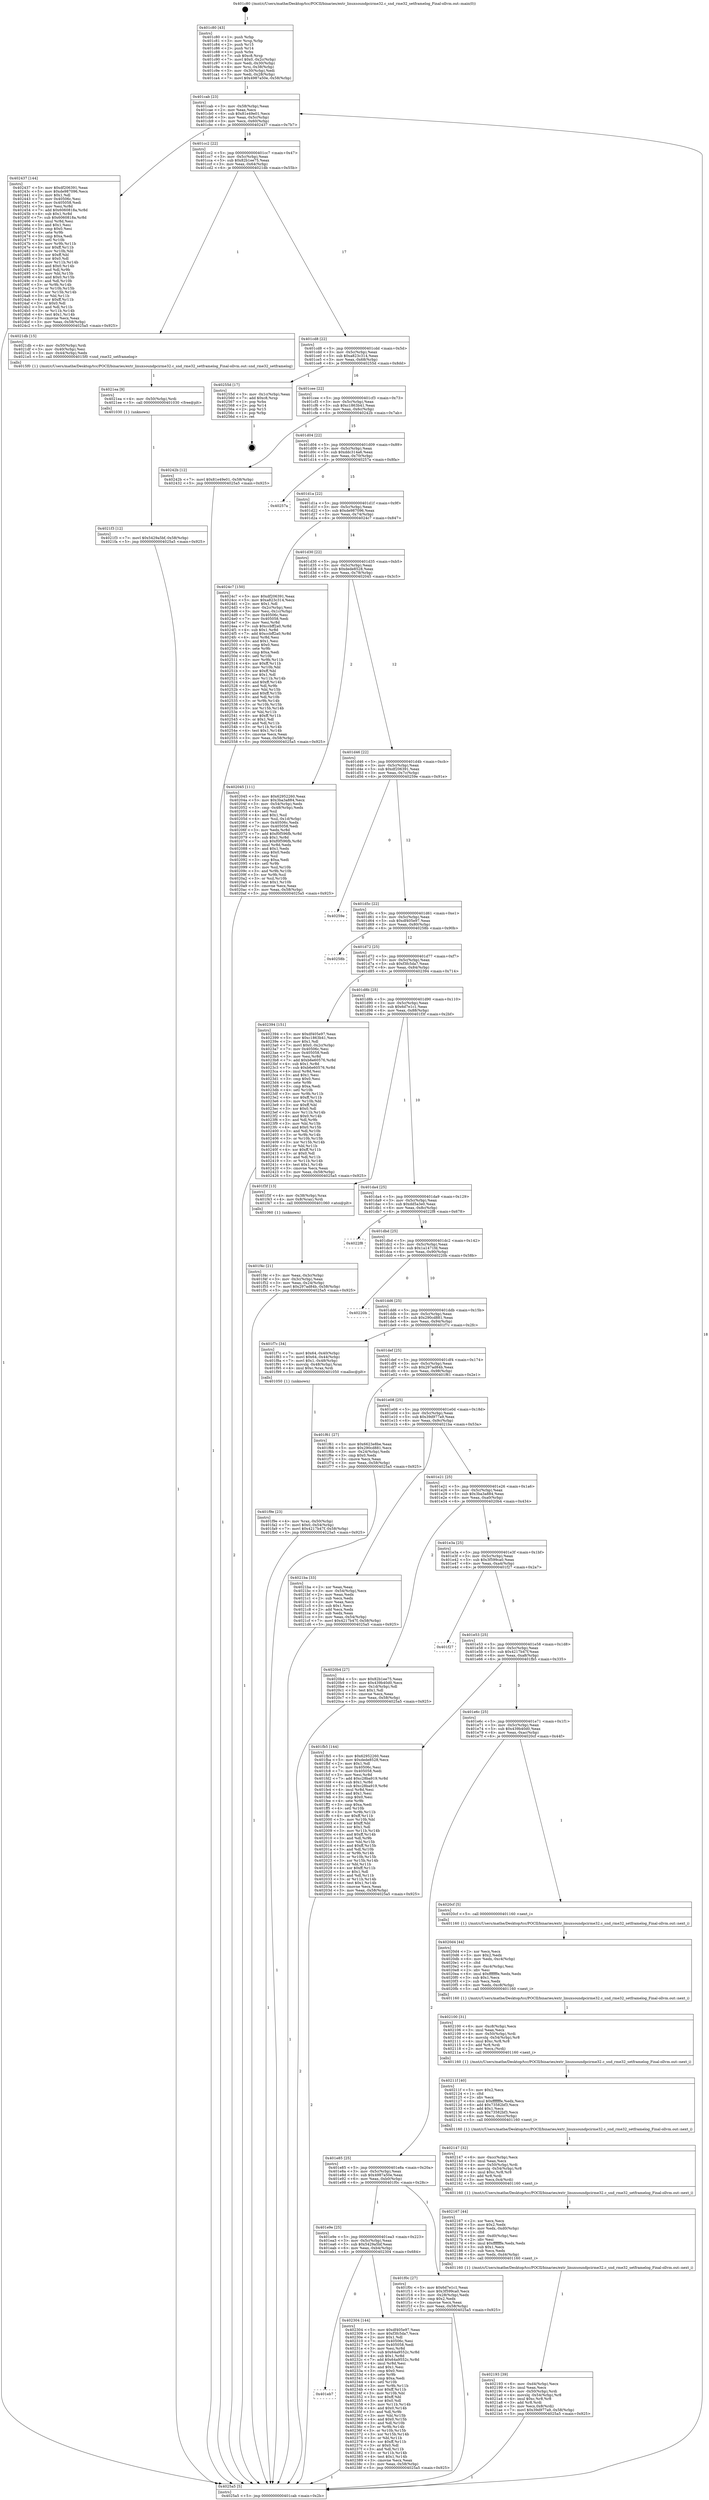 digraph "0x401c80" {
  label = "0x401c80 (/mnt/c/Users/mathe/Desktop/tcc/POCII/binaries/extr_linuxsoundpcirme32.c_snd_rme32_setframelog_Final-ollvm.out::main(0))"
  labelloc = "t"
  node[shape=record]

  Entry [label="",width=0.3,height=0.3,shape=circle,fillcolor=black,style=filled]
  "0x401cab" [label="{
     0x401cab [23]\l
     | [instrs]\l
     &nbsp;&nbsp;0x401cab \<+3\>: mov -0x58(%rbp),%eax\l
     &nbsp;&nbsp;0x401cae \<+2\>: mov %eax,%ecx\l
     &nbsp;&nbsp;0x401cb0 \<+6\>: sub $0x81e49e01,%ecx\l
     &nbsp;&nbsp;0x401cb6 \<+3\>: mov %eax,-0x5c(%rbp)\l
     &nbsp;&nbsp;0x401cb9 \<+3\>: mov %ecx,-0x60(%rbp)\l
     &nbsp;&nbsp;0x401cbc \<+6\>: je 0000000000402437 \<main+0x7b7\>\l
  }"]
  "0x402437" [label="{
     0x402437 [144]\l
     | [instrs]\l
     &nbsp;&nbsp;0x402437 \<+5\>: mov $0xdf206391,%eax\l
     &nbsp;&nbsp;0x40243c \<+5\>: mov $0xde987096,%ecx\l
     &nbsp;&nbsp;0x402441 \<+2\>: mov $0x1,%dl\l
     &nbsp;&nbsp;0x402443 \<+7\>: mov 0x40506c,%esi\l
     &nbsp;&nbsp;0x40244a \<+7\>: mov 0x405058,%edi\l
     &nbsp;&nbsp;0x402451 \<+3\>: mov %esi,%r8d\l
     &nbsp;&nbsp;0x402454 \<+7\>: add $0x6060818a,%r8d\l
     &nbsp;&nbsp;0x40245b \<+4\>: sub $0x1,%r8d\l
     &nbsp;&nbsp;0x40245f \<+7\>: sub $0x6060818a,%r8d\l
     &nbsp;&nbsp;0x402466 \<+4\>: imul %r8d,%esi\l
     &nbsp;&nbsp;0x40246a \<+3\>: and $0x1,%esi\l
     &nbsp;&nbsp;0x40246d \<+3\>: cmp $0x0,%esi\l
     &nbsp;&nbsp;0x402470 \<+4\>: sete %r9b\l
     &nbsp;&nbsp;0x402474 \<+3\>: cmp $0xa,%edi\l
     &nbsp;&nbsp;0x402477 \<+4\>: setl %r10b\l
     &nbsp;&nbsp;0x40247b \<+3\>: mov %r9b,%r11b\l
     &nbsp;&nbsp;0x40247e \<+4\>: xor $0xff,%r11b\l
     &nbsp;&nbsp;0x402482 \<+3\>: mov %r10b,%bl\l
     &nbsp;&nbsp;0x402485 \<+3\>: xor $0xff,%bl\l
     &nbsp;&nbsp;0x402488 \<+3\>: xor $0x0,%dl\l
     &nbsp;&nbsp;0x40248b \<+3\>: mov %r11b,%r14b\l
     &nbsp;&nbsp;0x40248e \<+4\>: and $0x0,%r14b\l
     &nbsp;&nbsp;0x402492 \<+3\>: and %dl,%r9b\l
     &nbsp;&nbsp;0x402495 \<+3\>: mov %bl,%r15b\l
     &nbsp;&nbsp;0x402498 \<+4\>: and $0x0,%r15b\l
     &nbsp;&nbsp;0x40249c \<+3\>: and %dl,%r10b\l
     &nbsp;&nbsp;0x40249f \<+3\>: or %r9b,%r14b\l
     &nbsp;&nbsp;0x4024a2 \<+3\>: or %r10b,%r15b\l
     &nbsp;&nbsp;0x4024a5 \<+3\>: xor %r15b,%r14b\l
     &nbsp;&nbsp;0x4024a8 \<+3\>: or %bl,%r11b\l
     &nbsp;&nbsp;0x4024ab \<+4\>: xor $0xff,%r11b\l
     &nbsp;&nbsp;0x4024af \<+3\>: or $0x0,%dl\l
     &nbsp;&nbsp;0x4024b2 \<+3\>: and %dl,%r11b\l
     &nbsp;&nbsp;0x4024b5 \<+3\>: or %r11b,%r14b\l
     &nbsp;&nbsp;0x4024b8 \<+4\>: test $0x1,%r14b\l
     &nbsp;&nbsp;0x4024bc \<+3\>: cmovne %ecx,%eax\l
     &nbsp;&nbsp;0x4024bf \<+3\>: mov %eax,-0x58(%rbp)\l
     &nbsp;&nbsp;0x4024c2 \<+5\>: jmp 00000000004025a5 \<main+0x925\>\l
  }"]
  "0x401cc2" [label="{
     0x401cc2 [22]\l
     | [instrs]\l
     &nbsp;&nbsp;0x401cc2 \<+5\>: jmp 0000000000401cc7 \<main+0x47\>\l
     &nbsp;&nbsp;0x401cc7 \<+3\>: mov -0x5c(%rbp),%eax\l
     &nbsp;&nbsp;0x401cca \<+5\>: sub $0x82b1ee75,%eax\l
     &nbsp;&nbsp;0x401ccf \<+3\>: mov %eax,-0x64(%rbp)\l
     &nbsp;&nbsp;0x401cd2 \<+6\>: je 00000000004021db \<main+0x55b\>\l
  }"]
  Exit [label="",width=0.3,height=0.3,shape=circle,fillcolor=black,style=filled,peripheries=2]
  "0x4021db" [label="{
     0x4021db [15]\l
     | [instrs]\l
     &nbsp;&nbsp;0x4021db \<+4\>: mov -0x50(%rbp),%rdi\l
     &nbsp;&nbsp;0x4021df \<+3\>: mov -0x40(%rbp),%esi\l
     &nbsp;&nbsp;0x4021e2 \<+3\>: mov -0x44(%rbp),%edx\l
     &nbsp;&nbsp;0x4021e5 \<+5\>: call 00000000004015f0 \<snd_rme32_setframelog\>\l
     | [calls]\l
     &nbsp;&nbsp;0x4015f0 \{1\} (/mnt/c/Users/mathe/Desktop/tcc/POCII/binaries/extr_linuxsoundpcirme32.c_snd_rme32_setframelog_Final-ollvm.out::snd_rme32_setframelog)\l
  }"]
  "0x401cd8" [label="{
     0x401cd8 [22]\l
     | [instrs]\l
     &nbsp;&nbsp;0x401cd8 \<+5\>: jmp 0000000000401cdd \<main+0x5d\>\l
     &nbsp;&nbsp;0x401cdd \<+3\>: mov -0x5c(%rbp),%eax\l
     &nbsp;&nbsp;0x401ce0 \<+5\>: sub $0xa823c314,%eax\l
     &nbsp;&nbsp;0x401ce5 \<+3\>: mov %eax,-0x68(%rbp)\l
     &nbsp;&nbsp;0x401ce8 \<+6\>: je 000000000040255d \<main+0x8dd\>\l
  }"]
  "0x401eb7" [label="{
     0x401eb7\l
  }", style=dashed]
  "0x40255d" [label="{
     0x40255d [17]\l
     | [instrs]\l
     &nbsp;&nbsp;0x40255d \<+3\>: mov -0x1c(%rbp),%eax\l
     &nbsp;&nbsp;0x402560 \<+7\>: add $0xc8,%rsp\l
     &nbsp;&nbsp;0x402567 \<+1\>: pop %rbx\l
     &nbsp;&nbsp;0x402568 \<+2\>: pop %r14\l
     &nbsp;&nbsp;0x40256a \<+2\>: pop %r15\l
     &nbsp;&nbsp;0x40256c \<+1\>: pop %rbp\l
     &nbsp;&nbsp;0x40256d \<+1\>: ret\l
  }"]
  "0x401cee" [label="{
     0x401cee [22]\l
     | [instrs]\l
     &nbsp;&nbsp;0x401cee \<+5\>: jmp 0000000000401cf3 \<main+0x73\>\l
     &nbsp;&nbsp;0x401cf3 \<+3\>: mov -0x5c(%rbp),%eax\l
     &nbsp;&nbsp;0x401cf6 \<+5\>: sub $0xc1863b41,%eax\l
     &nbsp;&nbsp;0x401cfb \<+3\>: mov %eax,-0x6c(%rbp)\l
     &nbsp;&nbsp;0x401cfe \<+6\>: je 000000000040242b \<main+0x7ab\>\l
  }"]
  "0x402304" [label="{
     0x402304 [144]\l
     | [instrs]\l
     &nbsp;&nbsp;0x402304 \<+5\>: mov $0xdf405e97,%eax\l
     &nbsp;&nbsp;0x402309 \<+5\>: mov $0xf3fc5da7,%ecx\l
     &nbsp;&nbsp;0x40230e \<+2\>: mov $0x1,%dl\l
     &nbsp;&nbsp;0x402310 \<+7\>: mov 0x40506c,%esi\l
     &nbsp;&nbsp;0x402317 \<+7\>: mov 0x405058,%edi\l
     &nbsp;&nbsp;0x40231e \<+3\>: mov %esi,%r8d\l
     &nbsp;&nbsp;0x402321 \<+7\>: sub $0x64a9552c,%r8d\l
     &nbsp;&nbsp;0x402328 \<+4\>: sub $0x1,%r8d\l
     &nbsp;&nbsp;0x40232c \<+7\>: add $0x64a9552c,%r8d\l
     &nbsp;&nbsp;0x402333 \<+4\>: imul %r8d,%esi\l
     &nbsp;&nbsp;0x402337 \<+3\>: and $0x1,%esi\l
     &nbsp;&nbsp;0x40233a \<+3\>: cmp $0x0,%esi\l
     &nbsp;&nbsp;0x40233d \<+4\>: sete %r9b\l
     &nbsp;&nbsp;0x402341 \<+3\>: cmp $0xa,%edi\l
     &nbsp;&nbsp;0x402344 \<+4\>: setl %r10b\l
     &nbsp;&nbsp;0x402348 \<+3\>: mov %r9b,%r11b\l
     &nbsp;&nbsp;0x40234b \<+4\>: xor $0xff,%r11b\l
     &nbsp;&nbsp;0x40234f \<+3\>: mov %r10b,%bl\l
     &nbsp;&nbsp;0x402352 \<+3\>: xor $0xff,%bl\l
     &nbsp;&nbsp;0x402355 \<+3\>: xor $0x0,%dl\l
     &nbsp;&nbsp;0x402358 \<+3\>: mov %r11b,%r14b\l
     &nbsp;&nbsp;0x40235b \<+4\>: and $0x0,%r14b\l
     &nbsp;&nbsp;0x40235f \<+3\>: and %dl,%r9b\l
     &nbsp;&nbsp;0x402362 \<+3\>: mov %bl,%r15b\l
     &nbsp;&nbsp;0x402365 \<+4\>: and $0x0,%r15b\l
     &nbsp;&nbsp;0x402369 \<+3\>: and %dl,%r10b\l
     &nbsp;&nbsp;0x40236c \<+3\>: or %r9b,%r14b\l
     &nbsp;&nbsp;0x40236f \<+3\>: or %r10b,%r15b\l
     &nbsp;&nbsp;0x402372 \<+3\>: xor %r15b,%r14b\l
     &nbsp;&nbsp;0x402375 \<+3\>: or %bl,%r11b\l
     &nbsp;&nbsp;0x402378 \<+4\>: xor $0xff,%r11b\l
     &nbsp;&nbsp;0x40237c \<+3\>: or $0x0,%dl\l
     &nbsp;&nbsp;0x40237f \<+3\>: and %dl,%r11b\l
     &nbsp;&nbsp;0x402382 \<+3\>: or %r11b,%r14b\l
     &nbsp;&nbsp;0x402385 \<+4\>: test $0x1,%r14b\l
     &nbsp;&nbsp;0x402389 \<+3\>: cmovne %ecx,%eax\l
     &nbsp;&nbsp;0x40238c \<+3\>: mov %eax,-0x58(%rbp)\l
     &nbsp;&nbsp;0x40238f \<+5\>: jmp 00000000004025a5 \<main+0x925\>\l
  }"]
  "0x40242b" [label="{
     0x40242b [12]\l
     | [instrs]\l
     &nbsp;&nbsp;0x40242b \<+7\>: movl $0x81e49e01,-0x58(%rbp)\l
     &nbsp;&nbsp;0x402432 \<+5\>: jmp 00000000004025a5 \<main+0x925\>\l
  }"]
  "0x401d04" [label="{
     0x401d04 [22]\l
     | [instrs]\l
     &nbsp;&nbsp;0x401d04 \<+5\>: jmp 0000000000401d09 \<main+0x89\>\l
     &nbsp;&nbsp;0x401d09 \<+3\>: mov -0x5c(%rbp),%eax\l
     &nbsp;&nbsp;0x401d0c \<+5\>: sub $0xddc314a6,%eax\l
     &nbsp;&nbsp;0x401d11 \<+3\>: mov %eax,-0x70(%rbp)\l
     &nbsp;&nbsp;0x401d14 \<+6\>: je 000000000040257a \<main+0x8fa\>\l
  }"]
  "0x4021f3" [label="{
     0x4021f3 [12]\l
     | [instrs]\l
     &nbsp;&nbsp;0x4021f3 \<+7\>: movl $0x5429a5bf,-0x58(%rbp)\l
     &nbsp;&nbsp;0x4021fa \<+5\>: jmp 00000000004025a5 \<main+0x925\>\l
  }"]
  "0x40257a" [label="{
     0x40257a\l
  }", style=dashed]
  "0x401d1a" [label="{
     0x401d1a [22]\l
     | [instrs]\l
     &nbsp;&nbsp;0x401d1a \<+5\>: jmp 0000000000401d1f \<main+0x9f\>\l
     &nbsp;&nbsp;0x401d1f \<+3\>: mov -0x5c(%rbp),%eax\l
     &nbsp;&nbsp;0x401d22 \<+5\>: sub $0xde987096,%eax\l
     &nbsp;&nbsp;0x401d27 \<+3\>: mov %eax,-0x74(%rbp)\l
     &nbsp;&nbsp;0x401d2a \<+6\>: je 00000000004024c7 \<main+0x847\>\l
  }"]
  "0x4021ea" [label="{
     0x4021ea [9]\l
     | [instrs]\l
     &nbsp;&nbsp;0x4021ea \<+4\>: mov -0x50(%rbp),%rdi\l
     &nbsp;&nbsp;0x4021ee \<+5\>: call 0000000000401030 \<free@plt\>\l
     | [calls]\l
     &nbsp;&nbsp;0x401030 \{1\} (unknown)\l
  }"]
  "0x4024c7" [label="{
     0x4024c7 [150]\l
     | [instrs]\l
     &nbsp;&nbsp;0x4024c7 \<+5\>: mov $0xdf206391,%eax\l
     &nbsp;&nbsp;0x4024cc \<+5\>: mov $0xa823c314,%ecx\l
     &nbsp;&nbsp;0x4024d1 \<+2\>: mov $0x1,%dl\l
     &nbsp;&nbsp;0x4024d3 \<+3\>: mov -0x2c(%rbp),%esi\l
     &nbsp;&nbsp;0x4024d6 \<+3\>: mov %esi,-0x1c(%rbp)\l
     &nbsp;&nbsp;0x4024d9 \<+7\>: mov 0x40506c,%esi\l
     &nbsp;&nbsp;0x4024e0 \<+7\>: mov 0x405058,%edi\l
     &nbsp;&nbsp;0x4024e7 \<+3\>: mov %esi,%r8d\l
     &nbsp;&nbsp;0x4024ea \<+7\>: sub $0xccbff2a0,%r8d\l
     &nbsp;&nbsp;0x4024f1 \<+4\>: sub $0x1,%r8d\l
     &nbsp;&nbsp;0x4024f5 \<+7\>: add $0xccbff2a0,%r8d\l
     &nbsp;&nbsp;0x4024fc \<+4\>: imul %r8d,%esi\l
     &nbsp;&nbsp;0x402500 \<+3\>: and $0x1,%esi\l
     &nbsp;&nbsp;0x402503 \<+3\>: cmp $0x0,%esi\l
     &nbsp;&nbsp;0x402506 \<+4\>: sete %r9b\l
     &nbsp;&nbsp;0x40250a \<+3\>: cmp $0xa,%edi\l
     &nbsp;&nbsp;0x40250d \<+4\>: setl %r10b\l
     &nbsp;&nbsp;0x402511 \<+3\>: mov %r9b,%r11b\l
     &nbsp;&nbsp;0x402514 \<+4\>: xor $0xff,%r11b\l
     &nbsp;&nbsp;0x402518 \<+3\>: mov %r10b,%bl\l
     &nbsp;&nbsp;0x40251b \<+3\>: xor $0xff,%bl\l
     &nbsp;&nbsp;0x40251e \<+3\>: xor $0x1,%dl\l
     &nbsp;&nbsp;0x402521 \<+3\>: mov %r11b,%r14b\l
     &nbsp;&nbsp;0x402524 \<+4\>: and $0xff,%r14b\l
     &nbsp;&nbsp;0x402528 \<+3\>: and %dl,%r9b\l
     &nbsp;&nbsp;0x40252b \<+3\>: mov %bl,%r15b\l
     &nbsp;&nbsp;0x40252e \<+4\>: and $0xff,%r15b\l
     &nbsp;&nbsp;0x402532 \<+3\>: and %dl,%r10b\l
     &nbsp;&nbsp;0x402535 \<+3\>: or %r9b,%r14b\l
     &nbsp;&nbsp;0x402538 \<+3\>: or %r10b,%r15b\l
     &nbsp;&nbsp;0x40253b \<+3\>: xor %r15b,%r14b\l
     &nbsp;&nbsp;0x40253e \<+3\>: or %bl,%r11b\l
     &nbsp;&nbsp;0x402541 \<+4\>: xor $0xff,%r11b\l
     &nbsp;&nbsp;0x402545 \<+3\>: or $0x1,%dl\l
     &nbsp;&nbsp;0x402548 \<+3\>: and %dl,%r11b\l
     &nbsp;&nbsp;0x40254b \<+3\>: or %r11b,%r14b\l
     &nbsp;&nbsp;0x40254e \<+4\>: test $0x1,%r14b\l
     &nbsp;&nbsp;0x402552 \<+3\>: cmovne %ecx,%eax\l
     &nbsp;&nbsp;0x402555 \<+3\>: mov %eax,-0x58(%rbp)\l
     &nbsp;&nbsp;0x402558 \<+5\>: jmp 00000000004025a5 \<main+0x925\>\l
  }"]
  "0x401d30" [label="{
     0x401d30 [22]\l
     | [instrs]\l
     &nbsp;&nbsp;0x401d30 \<+5\>: jmp 0000000000401d35 \<main+0xb5\>\l
     &nbsp;&nbsp;0x401d35 \<+3\>: mov -0x5c(%rbp),%eax\l
     &nbsp;&nbsp;0x401d38 \<+5\>: sub $0xdede8528,%eax\l
     &nbsp;&nbsp;0x401d3d \<+3\>: mov %eax,-0x78(%rbp)\l
     &nbsp;&nbsp;0x401d40 \<+6\>: je 0000000000402045 \<main+0x3c5\>\l
  }"]
  "0x402193" [label="{
     0x402193 [39]\l
     | [instrs]\l
     &nbsp;&nbsp;0x402193 \<+6\>: mov -0xd4(%rbp),%ecx\l
     &nbsp;&nbsp;0x402199 \<+3\>: imul %eax,%ecx\l
     &nbsp;&nbsp;0x40219c \<+4\>: mov -0x50(%rbp),%rdi\l
     &nbsp;&nbsp;0x4021a0 \<+4\>: movslq -0x54(%rbp),%r8\l
     &nbsp;&nbsp;0x4021a4 \<+4\>: imul $0xc,%r8,%r8\l
     &nbsp;&nbsp;0x4021a8 \<+3\>: add %r8,%rdi\l
     &nbsp;&nbsp;0x4021ab \<+3\>: mov %ecx,0x8(%rdi)\l
     &nbsp;&nbsp;0x4021ae \<+7\>: movl $0x39d977a9,-0x58(%rbp)\l
     &nbsp;&nbsp;0x4021b5 \<+5\>: jmp 00000000004025a5 \<main+0x925\>\l
  }"]
  "0x402045" [label="{
     0x402045 [111]\l
     | [instrs]\l
     &nbsp;&nbsp;0x402045 \<+5\>: mov $0x62952260,%eax\l
     &nbsp;&nbsp;0x40204a \<+5\>: mov $0x3ba3a884,%ecx\l
     &nbsp;&nbsp;0x40204f \<+3\>: mov -0x54(%rbp),%edx\l
     &nbsp;&nbsp;0x402052 \<+3\>: cmp -0x48(%rbp),%edx\l
     &nbsp;&nbsp;0x402055 \<+4\>: setl %sil\l
     &nbsp;&nbsp;0x402059 \<+4\>: and $0x1,%sil\l
     &nbsp;&nbsp;0x40205d \<+4\>: mov %sil,-0x1d(%rbp)\l
     &nbsp;&nbsp;0x402061 \<+7\>: mov 0x40506c,%edx\l
     &nbsp;&nbsp;0x402068 \<+7\>: mov 0x405058,%edi\l
     &nbsp;&nbsp;0x40206f \<+3\>: mov %edx,%r8d\l
     &nbsp;&nbsp;0x402072 \<+7\>: add $0xf0f596fb,%r8d\l
     &nbsp;&nbsp;0x402079 \<+4\>: sub $0x1,%r8d\l
     &nbsp;&nbsp;0x40207d \<+7\>: sub $0xf0f596fb,%r8d\l
     &nbsp;&nbsp;0x402084 \<+4\>: imul %r8d,%edx\l
     &nbsp;&nbsp;0x402088 \<+3\>: and $0x1,%edx\l
     &nbsp;&nbsp;0x40208b \<+3\>: cmp $0x0,%edx\l
     &nbsp;&nbsp;0x40208e \<+4\>: sete %sil\l
     &nbsp;&nbsp;0x402092 \<+3\>: cmp $0xa,%edi\l
     &nbsp;&nbsp;0x402095 \<+4\>: setl %r9b\l
     &nbsp;&nbsp;0x402099 \<+3\>: mov %sil,%r10b\l
     &nbsp;&nbsp;0x40209c \<+3\>: and %r9b,%r10b\l
     &nbsp;&nbsp;0x40209f \<+3\>: xor %r9b,%sil\l
     &nbsp;&nbsp;0x4020a2 \<+3\>: or %sil,%r10b\l
     &nbsp;&nbsp;0x4020a5 \<+4\>: test $0x1,%r10b\l
     &nbsp;&nbsp;0x4020a9 \<+3\>: cmovne %ecx,%eax\l
     &nbsp;&nbsp;0x4020ac \<+3\>: mov %eax,-0x58(%rbp)\l
     &nbsp;&nbsp;0x4020af \<+5\>: jmp 00000000004025a5 \<main+0x925\>\l
  }"]
  "0x401d46" [label="{
     0x401d46 [22]\l
     | [instrs]\l
     &nbsp;&nbsp;0x401d46 \<+5\>: jmp 0000000000401d4b \<main+0xcb\>\l
     &nbsp;&nbsp;0x401d4b \<+3\>: mov -0x5c(%rbp),%eax\l
     &nbsp;&nbsp;0x401d4e \<+5\>: sub $0xdf206391,%eax\l
     &nbsp;&nbsp;0x401d53 \<+3\>: mov %eax,-0x7c(%rbp)\l
     &nbsp;&nbsp;0x401d56 \<+6\>: je 000000000040259e \<main+0x91e\>\l
  }"]
  "0x402167" [label="{
     0x402167 [44]\l
     | [instrs]\l
     &nbsp;&nbsp;0x402167 \<+2\>: xor %ecx,%ecx\l
     &nbsp;&nbsp;0x402169 \<+5\>: mov $0x2,%edx\l
     &nbsp;&nbsp;0x40216e \<+6\>: mov %edx,-0xd0(%rbp)\l
     &nbsp;&nbsp;0x402174 \<+1\>: cltd\l
     &nbsp;&nbsp;0x402175 \<+6\>: mov -0xd0(%rbp),%esi\l
     &nbsp;&nbsp;0x40217b \<+2\>: idiv %esi\l
     &nbsp;&nbsp;0x40217d \<+6\>: imul $0xfffffffe,%edx,%edx\l
     &nbsp;&nbsp;0x402183 \<+3\>: sub $0x1,%ecx\l
     &nbsp;&nbsp;0x402186 \<+2\>: sub %ecx,%edx\l
     &nbsp;&nbsp;0x402188 \<+6\>: mov %edx,-0xd4(%rbp)\l
     &nbsp;&nbsp;0x40218e \<+5\>: call 0000000000401160 \<next_i\>\l
     | [calls]\l
     &nbsp;&nbsp;0x401160 \{1\} (/mnt/c/Users/mathe/Desktop/tcc/POCII/binaries/extr_linuxsoundpcirme32.c_snd_rme32_setframelog_Final-ollvm.out::next_i)\l
  }"]
  "0x40259e" [label="{
     0x40259e\l
  }", style=dashed]
  "0x401d5c" [label="{
     0x401d5c [22]\l
     | [instrs]\l
     &nbsp;&nbsp;0x401d5c \<+5\>: jmp 0000000000401d61 \<main+0xe1\>\l
     &nbsp;&nbsp;0x401d61 \<+3\>: mov -0x5c(%rbp),%eax\l
     &nbsp;&nbsp;0x401d64 \<+5\>: sub $0xdf405e97,%eax\l
     &nbsp;&nbsp;0x401d69 \<+3\>: mov %eax,-0x80(%rbp)\l
     &nbsp;&nbsp;0x401d6c \<+6\>: je 000000000040258b \<main+0x90b\>\l
  }"]
  "0x402147" [label="{
     0x402147 [32]\l
     | [instrs]\l
     &nbsp;&nbsp;0x402147 \<+6\>: mov -0xcc(%rbp),%ecx\l
     &nbsp;&nbsp;0x40214d \<+3\>: imul %eax,%ecx\l
     &nbsp;&nbsp;0x402150 \<+4\>: mov -0x50(%rbp),%rdi\l
     &nbsp;&nbsp;0x402154 \<+4\>: movslq -0x54(%rbp),%r8\l
     &nbsp;&nbsp;0x402158 \<+4\>: imul $0xc,%r8,%r8\l
     &nbsp;&nbsp;0x40215c \<+3\>: add %r8,%rdi\l
     &nbsp;&nbsp;0x40215f \<+3\>: mov %ecx,0x4(%rdi)\l
     &nbsp;&nbsp;0x402162 \<+5\>: call 0000000000401160 \<next_i\>\l
     | [calls]\l
     &nbsp;&nbsp;0x401160 \{1\} (/mnt/c/Users/mathe/Desktop/tcc/POCII/binaries/extr_linuxsoundpcirme32.c_snd_rme32_setframelog_Final-ollvm.out::next_i)\l
  }"]
  "0x40258b" [label="{
     0x40258b\l
  }", style=dashed]
  "0x401d72" [label="{
     0x401d72 [25]\l
     | [instrs]\l
     &nbsp;&nbsp;0x401d72 \<+5\>: jmp 0000000000401d77 \<main+0xf7\>\l
     &nbsp;&nbsp;0x401d77 \<+3\>: mov -0x5c(%rbp),%eax\l
     &nbsp;&nbsp;0x401d7a \<+5\>: sub $0xf3fc5da7,%eax\l
     &nbsp;&nbsp;0x401d7f \<+6\>: mov %eax,-0x84(%rbp)\l
     &nbsp;&nbsp;0x401d85 \<+6\>: je 0000000000402394 \<main+0x714\>\l
  }"]
  "0x40211f" [label="{
     0x40211f [40]\l
     | [instrs]\l
     &nbsp;&nbsp;0x40211f \<+5\>: mov $0x2,%ecx\l
     &nbsp;&nbsp;0x402124 \<+1\>: cltd\l
     &nbsp;&nbsp;0x402125 \<+2\>: idiv %ecx\l
     &nbsp;&nbsp;0x402127 \<+6\>: imul $0xfffffffe,%edx,%ecx\l
     &nbsp;&nbsp;0x40212d \<+6\>: add $0x73582bf3,%ecx\l
     &nbsp;&nbsp;0x402133 \<+3\>: add $0x1,%ecx\l
     &nbsp;&nbsp;0x402136 \<+6\>: sub $0x73582bf3,%ecx\l
     &nbsp;&nbsp;0x40213c \<+6\>: mov %ecx,-0xcc(%rbp)\l
     &nbsp;&nbsp;0x402142 \<+5\>: call 0000000000401160 \<next_i\>\l
     | [calls]\l
     &nbsp;&nbsp;0x401160 \{1\} (/mnt/c/Users/mathe/Desktop/tcc/POCII/binaries/extr_linuxsoundpcirme32.c_snd_rme32_setframelog_Final-ollvm.out::next_i)\l
  }"]
  "0x402394" [label="{
     0x402394 [151]\l
     | [instrs]\l
     &nbsp;&nbsp;0x402394 \<+5\>: mov $0xdf405e97,%eax\l
     &nbsp;&nbsp;0x402399 \<+5\>: mov $0xc1863b41,%ecx\l
     &nbsp;&nbsp;0x40239e \<+2\>: mov $0x1,%dl\l
     &nbsp;&nbsp;0x4023a0 \<+7\>: movl $0x0,-0x2c(%rbp)\l
     &nbsp;&nbsp;0x4023a7 \<+7\>: mov 0x40506c,%esi\l
     &nbsp;&nbsp;0x4023ae \<+7\>: mov 0x405058,%edi\l
     &nbsp;&nbsp;0x4023b5 \<+3\>: mov %esi,%r8d\l
     &nbsp;&nbsp;0x4023b8 \<+7\>: add $0xb6e60576,%r8d\l
     &nbsp;&nbsp;0x4023bf \<+4\>: sub $0x1,%r8d\l
     &nbsp;&nbsp;0x4023c3 \<+7\>: sub $0xb6e60576,%r8d\l
     &nbsp;&nbsp;0x4023ca \<+4\>: imul %r8d,%esi\l
     &nbsp;&nbsp;0x4023ce \<+3\>: and $0x1,%esi\l
     &nbsp;&nbsp;0x4023d1 \<+3\>: cmp $0x0,%esi\l
     &nbsp;&nbsp;0x4023d4 \<+4\>: sete %r9b\l
     &nbsp;&nbsp;0x4023d8 \<+3\>: cmp $0xa,%edi\l
     &nbsp;&nbsp;0x4023db \<+4\>: setl %r10b\l
     &nbsp;&nbsp;0x4023df \<+3\>: mov %r9b,%r11b\l
     &nbsp;&nbsp;0x4023e2 \<+4\>: xor $0xff,%r11b\l
     &nbsp;&nbsp;0x4023e6 \<+3\>: mov %r10b,%bl\l
     &nbsp;&nbsp;0x4023e9 \<+3\>: xor $0xff,%bl\l
     &nbsp;&nbsp;0x4023ec \<+3\>: xor $0x0,%dl\l
     &nbsp;&nbsp;0x4023ef \<+3\>: mov %r11b,%r14b\l
     &nbsp;&nbsp;0x4023f2 \<+4\>: and $0x0,%r14b\l
     &nbsp;&nbsp;0x4023f6 \<+3\>: and %dl,%r9b\l
     &nbsp;&nbsp;0x4023f9 \<+3\>: mov %bl,%r15b\l
     &nbsp;&nbsp;0x4023fc \<+4\>: and $0x0,%r15b\l
     &nbsp;&nbsp;0x402400 \<+3\>: and %dl,%r10b\l
     &nbsp;&nbsp;0x402403 \<+3\>: or %r9b,%r14b\l
     &nbsp;&nbsp;0x402406 \<+3\>: or %r10b,%r15b\l
     &nbsp;&nbsp;0x402409 \<+3\>: xor %r15b,%r14b\l
     &nbsp;&nbsp;0x40240c \<+3\>: or %bl,%r11b\l
     &nbsp;&nbsp;0x40240f \<+4\>: xor $0xff,%r11b\l
     &nbsp;&nbsp;0x402413 \<+3\>: or $0x0,%dl\l
     &nbsp;&nbsp;0x402416 \<+3\>: and %dl,%r11b\l
     &nbsp;&nbsp;0x402419 \<+3\>: or %r11b,%r14b\l
     &nbsp;&nbsp;0x40241c \<+4\>: test $0x1,%r14b\l
     &nbsp;&nbsp;0x402420 \<+3\>: cmovne %ecx,%eax\l
     &nbsp;&nbsp;0x402423 \<+3\>: mov %eax,-0x58(%rbp)\l
     &nbsp;&nbsp;0x402426 \<+5\>: jmp 00000000004025a5 \<main+0x925\>\l
  }"]
  "0x401d8b" [label="{
     0x401d8b [25]\l
     | [instrs]\l
     &nbsp;&nbsp;0x401d8b \<+5\>: jmp 0000000000401d90 \<main+0x110\>\l
     &nbsp;&nbsp;0x401d90 \<+3\>: mov -0x5c(%rbp),%eax\l
     &nbsp;&nbsp;0x401d93 \<+5\>: sub $0x6d7e1c1,%eax\l
     &nbsp;&nbsp;0x401d98 \<+6\>: mov %eax,-0x88(%rbp)\l
     &nbsp;&nbsp;0x401d9e \<+6\>: je 0000000000401f3f \<main+0x2bf\>\l
  }"]
  "0x402100" [label="{
     0x402100 [31]\l
     | [instrs]\l
     &nbsp;&nbsp;0x402100 \<+6\>: mov -0xc8(%rbp),%ecx\l
     &nbsp;&nbsp;0x402106 \<+3\>: imul %eax,%ecx\l
     &nbsp;&nbsp;0x402109 \<+4\>: mov -0x50(%rbp),%rdi\l
     &nbsp;&nbsp;0x40210d \<+4\>: movslq -0x54(%rbp),%r8\l
     &nbsp;&nbsp;0x402111 \<+4\>: imul $0xc,%r8,%r8\l
     &nbsp;&nbsp;0x402115 \<+3\>: add %r8,%rdi\l
     &nbsp;&nbsp;0x402118 \<+2\>: mov %ecx,(%rdi)\l
     &nbsp;&nbsp;0x40211a \<+5\>: call 0000000000401160 \<next_i\>\l
     | [calls]\l
     &nbsp;&nbsp;0x401160 \{1\} (/mnt/c/Users/mathe/Desktop/tcc/POCII/binaries/extr_linuxsoundpcirme32.c_snd_rme32_setframelog_Final-ollvm.out::next_i)\l
  }"]
  "0x401f3f" [label="{
     0x401f3f [13]\l
     | [instrs]\l
     &nbsp;&nbsp;0x401f3f \<+4\>: mov -0x38(%rbp),%rax\l
     &nbsp;&nbsp;0x401f43 \<+4\>: mov 0x8(%rax),%rdi\l
     &nbsp;&nbsp;0x401f47 \<+5\>: call 0000000000401060 \<atoi@plt\>\l
     | [calls]\l
     &nbsp;&nbsp;0x401060 \{1\} (unknown)\l
  }"]
  "0x401da4" [label="{
     0x401da4 [25]\l
     | [instrs]\l
     &nbsp;&nbsp;0x401da4 \<+5\>: jmp 0000000000401da9 \<main+0x129\>\l
     &nbsp;&nbsp;0x401da9 \<+3\>: mov -0x5c(%rbp),%eax\l
     &nbsp;&nbsp;0x401dac \<+5\>: sub $0xdd5a3e0,%eax\l
     &nbsp;&nbsp;0x401db1 \<+6\>: mov %eax,-0x8c(%rbp)\l
     &nbsp;&nbsp;0x401db7 \<+6\>: je 00000000004022f8 \<main+0x678\>\l
  }"]
  "0x4020d4" [label="{
     0x4020d4 [44]\l
     | [instrs]\l
     &nbsp;&nbsp;0x4020d4 \<+2\>: xor %ecx,%ecx\l
     &nbsp;&nbsp;0x4020d6 \<+5\>: mov $0x2,%edx\l
     &nbsp;&nbsp;0x4020db \<+6\>: mov %edx,-0xc4(%rbp)\l
     &nbsp;&nbsp;0x4020e1 \<+1\>: cltd\l
     &nbsp;&nbsp;0x4020e2 \<+6\>: mov -0xc4(%rbp),%esi\l
     &nbsp;&nbsp;0x4020e8 \<+2\>: idiv %esi\l
     &nbsp;&nbsp;0x4020ea \<+6\>: imul $0xfffffffe,%edx,%edx\l
     &nbsp;&nbsp;0x4020f0 \<+3\>: sub $0x1,%ecx\l
     &nbsp;&nbsp;0x4020f3 \<+2\>: sub %ecx,%edx\l
     &nbsp;&nbsp;0x4020f5 \<+6\>: mov %edx,-0xc8(%rbp)\l
     &nbsp;&nbsp;0x4020fb \<+5\>: call 0000000000401160 \<next_i\>\l
     | [calls]\l
     &nbsp;&nbsp;0x401160 \{1\} (/mnt/c/Users/mathe/Desktop/tcc/POCII/binaries/extr_linuxsoundpcirme32.c_snd_rme32_setframelog_Final-ollvm.out::next_i)\l
  }"]
  "0x4022f8" [label="{
     0x4022f8\l
  }", style=dashed]
  "0x401dbd" [label="{
     0x401dbd [25]\l
     | [instrs]\l
     &nbsp;&nbsp;0x401dbd \<+5\>: jmp 0000000000401dc2 \<main+0x142\>\l
     &nbsp;&nbsp;0x401dc2 \<+3\>: mov -0x5c(%rbp),%eax\l
     &nbsp;&nbsp;0x401dc5 \<+5\>: sub $0x1a1471fd,%eax\l
     &nbsp;&nbsp;0x401dca \<+6\>: mov %eax,-0x90(%rbp)\l
     &nbsp;&nbsp;0x401dd0 \<+6\>: je 000000000040220b \<main+0x58b\>\l
  }"]
  "0x401f9e" [label="{
     0x401f9e [23]\l
     | [instrs]\l
     &nbsp;&nbsp;0x401f9e \<+4\>: mov %rax,-0x50(%rbp)\l
     &nbsp;&nbsp;0x401fa2 \<+7\>: movl $0x0,-0x54(%rbp)\l
     &nbsp;&nbsp;0x401fa9 \<+7\>: movl $0x4217b47f,-0x58(%rbp)\l
     &nbsp;&nbsp;0x401fb0 \<+5\>: jmp 00000000004025a5 \<main+0x925\>\l
  }"]
  "0x40220b" [label="{
     0x40220b\l
  }", style=dashed]
  "0x401dd6" [label="{
     0x401dd6 [25]\l
     | [instrs]\l
     &nbsp;&nbsp;0x401dd6 \<+5\>: jmp 0000000000401ddb \<main+0x15b\>\l
     &nbsp;&nbsp;0x401ddb \<+3\>: mov -0x5c(%rbp),%eax\l
     &nbsp;&nbsp;0x401dde \<+5\>: sub $0x290cd881,%eax\l
     &nbsp;&nbsp;0x401de3 \<+6\>: mov %eax,-0x94(%rbp)\l
     &nbsp;&nbsp;0x401de9 \<+6\>: je 0000000000401f7c \<main+0x2fc\>\l
  }"]
  "0x401f4c" [label="{
     0x401f4c [21]\l
     | [instrs]\l
     &nbsp;&nbsp;0x401f4c \<+3\>: mov %eax,-0x3c(%rbp)\l
     &nbsp;&nbsp;0x401f4f \<+3\>: mov -0x3c(%rbp),%eax\l
     &nbsp;&nbsp;0x401f52 \<+3\>: mov %eax,-0x24(%rbp)\l
     &nbsp;&nbsp;0x401f55 \<+7\>: movl $0x297ad84b,-0x58(%rbp)\l
     &nbsp;&nbsp;0x401f5c \<+5\>: jmp 00000000004025a5 \<main+0x925\>\l
  }"]
  "0x401f7c" [label="{
     0x401f7c [34]\l
     | [instrs]\l
     &nbsp;&nbsp;0x401f7c \<+7\>: movl $0x64,-0x40(%rbp)\l
     &nbsp;&nbsp;0x401f83 \<+7\>: movl $0x64,-0x44(%rbp)\l
     &nbsp;&nbsp;0x401f8a \<+7\>: movl $0x1,-0x48(%rbp)\l
     &nbsp;&nbsp;0x401f91 \<+4\>: movslq -0x48(%rbp),%rax\l
     &nbsp;&nbsp;0x401f95 \<+4\>: imul $0xc,%rax,%rdi\l
     &nbsp;&nbsp;0x401f99 \<+5\>: call 0000000000401050 \<malloc@plt\>\l
     | [calls]\l
     &nbsp;&nbsp;0x401050 \{1\} (unknown)\l
  }"]
  "0x401def" [label="{
     0x401def [25]\l
     | [instrs]\l
     &nbsp;&nbsp;0x401def \<+5\>: jmp 0000000000401df4 \<main+0x174\>\l
     &nbsp;&nbsp;0x401df4 \<+3\>: mov -0x5c(%rbp),%eax\l
     &nbsp;&nbsp;0x401df7 \<+5\>: sub $0x297ad84b,%eax\l
     &nbsp;&nbsp;0x401dfc \<+6\>: mov %eax,-0x98(%rbp)\l
     &nbsp;&nbsp;0x401e02 \<+6\>: je 0000000000401f61 \<main+0x2e1\>\l
  }"]
  "0x401c80" [label="{
     0x401c80 [43]\l
     | [instrs]\l
     &nbsp;&nbsp;0x401c80 \<+1\>: push %rbp\l
     &nbsp;&nbsp;0x401c81 \<+3\>: mov %rsp,%rbp\l
     &nbsp;&nbsp;0x401c84 \<+2\>: push %r15\l
     &nbsp;&nbsp;0x401c86 \<+2\>: push %r14\l
     &nbsp;&nbsp;0x401c88 \<+1\>: push %rbx\l
     &nbsp;&nbsp;0x401c89 \<+7\>: sub $0xc8,%rsp\l
     &nbsp;&nbsp;0x401c90 \<+7\>: movl $0x0,-0x2c(%rbp)\l
     &nbsp;&nbsp;0x401c97 \<+3\>: mov %edi,-0x30(%rbp)\l
     &nbsp;&nbsp;0x401c9a \<+4\>: mov %rsi,-0x38(%rbp)\l
     &nbsp;&nbsp;0x401c9e \<+3\>: mov -0x30(%rbp),%edi\l
     &nbsp;&nbsp;0x401ca1 \<+3\>: mov %edi,-0x28(%rbp)\l
     &nbsp;&nbsp;0x401ca4 \<+7\>: movl $0x4987a50e,-0x58(%rbp)\l
  }"]
  "0x401f61" [label="{
     0x401f61 [27]\l
     | [instrs]\l
     &nbsp;&nbsp;0x401f61 \<+5\>: mov $0x6623e8be,%eax\l
     &nbsp;&nbsp;0x401f66 \<+5\>: mov $0x290cd881,%ecx\l
     &nbsp;&nbsp;0x401f6b \<+3\>: mov -0x24(%rbp),%edx\l
     &nbsp;&nbsp;0x401f6e \<+3\>: cmp $0x0,%edx\l
     &nbsp;&nbsp;0x401f71 \<+3\>: cmove %ecx,%eax\l
     &nbsp;&nbsp;0x401f74 \<+3\>: mov %eax,-0x58(%rbp)\l
     &nbsp;&nbsp;0x401f77 \<+5\>: jmp 00000000004025a5 \<main+0x925\>\l
  }"]
  "0x401e08" [label="{
     0x401e08 [25]\l
     | [instrs]\l
     &nbsp;&nbsp;0x401e08 \<+5\>: jmp 0000000000401e0d \<main+0x18d\>\l
     &nbsp;&nbsp;0x401e0d \<+3\>: mov -0x5c(%rbp),%eax\l
     &nbsp;&nbsp;0x401e10 \<+5\>: sub $0x39d977a9,%eax\l
     &nbsp;&nbsp;0x401e15 \<+6\>: mov %eax,-0x9c(%rbp)\l
     &nbsp;&nbsp;0x401e1b \<+6\>: je 00000000004021ba \<main+0x53a\>\l
  }"]
  "0x4025a5" [label="{
     0x4025a5 [5]\l
     | [instrs]\l
     &nbsp;&nbsp;0x4025a5 \<+5\>: jmp 0000000000401cab \<main+0x2b\>\l
  }"]
  "0x4021ba" [label="{
     0x4021ba [33]\l
     | [instrs]\l
     &nbsp;&nbsp;0x4021ba \<+2\>: xor %eax,%eax\l
     &nbsp;&nbsp;0x4021bc \<+3\>: mov -0x54(%rbp),%ecx\l
     &nbsp;&nbsp;0x4021bf \<+2\>: mov %eax,%edx\l
     &nbsp;&nbsp;0x4021c1 \<+2\>: sub %ecx,%edx\l
     &nbsp;&nbsp;0x4021c3 \<+2\>: mov %eax,%ecx\l
     &nbsp;&nbsp;0x4021c5 \<+3\>: sub $0x1,%ecx\l
     &nbsp;&nbsp;0x4021c8 \<+2\>: add %ecx,%edx\l
     &nbsp;&nbsp;0x4021ca \<+2\>: sub %edx,%eax\l
     &nbsp;&nbsp;0x4021cc \<+3\>: mov %eax,-0x54(%rbp)\l
     &nbsp;&nbsp;0x4021cf \<+7\>: movl $0x4217b47f,-0x58(%rbp)\l
     &nbsp;&nbsp;0x4021d6 \<+5\>: jmp 00000000004025a5 \<main+0x925\>\l
  }"]
  "0x401e21" [label="{
     0x401e21 [25]\l
     | [instrs]\l
     &nbsp;&nbsp;0x401e21 \<+5\>: jmp 0000000000401e26 \<main+0x1a6\>\l
     &nbsp;&nbsp;0x401e26 \<+3\>: mov -0x5c(%rbp),%eax\l
     &nbsp;&nbsp;0x401e29 \<+5\>: sub $0x3ba3a884,%eax\l
     &nbsp;&nbsp;0x401e2e \<+6\>: mov %eax,-0xa0(%rbp)\l
     &nbsp;&nbsp;0x401e34 \<+6\>: je 00000000004020b4 \<main+0x434\>\l
  }"]
  "0x401e9e" [label="{
     0x401e9e [25]\l
     | [instrs]\l
     &nbsp;&nbsp;0x401e9e \<+5\>: jmp 0000000000401ea3 \<main+0x223\>\l
     &nbsp;&nbsp;0x401ea3 \<+3\>: mov -0x5c(%rbp),%eax\l
     &nbsp;&nbsp;0x401ea6 \<+5\>: sub $0x5429a5bf,%eax\l
     &nbsp;&nbsp;0x401eab \<+6\>: mov %eax,-0xb4(%rbp)\l
     &nbsp;&nbsp;0x401eb1 \<+6\>: je 0000000000402304 \<main+0x684\>\l
  }"]
  "0x4020b4" [label="{
     0x4020b4 [27]\l
     | [instrs]\l
     &nbsp;&nbsp;0x4020b4 \<+5\>: mov $0x82b1ee75,%eax\l
     &nbsp;&nbsp;0x4020b9 \<+5\>: mov $0x439b40d0,%ecx\l
     &nbsp;&nbsp;0x4020be \<+3\>: mov -0x1d(%rbp),%dl\l
     &nbsp;&nbsp;0x4020c1 \<+3\>: test $0x1,%dl\l
     &nbsp;&nbsp;0x4020c4 \<+3\>: cmovne %ecx,%eax\l
     &nbsp;&nbsp;0x4020c7 \<+3\>: mov %eax,-0x58(%rbp)\l
     &nbsp;&nbsp;0x4020ca \<+5\>: jmp 00000000004025a5 \<main+0x925\>\l
  }"]
  "0x401e3a" [label="{
     0x401e3a [25]\l
     | [instrs]\l
     &nbsp;&nbsp;0x401e3a \<+5\>: jmp 0000000000401e3f \<main+0x1bf\>\l
     &nbsp;&nbsp;0x401e3f \<+3\>: mov -0x5c(%rbp),%eax\l
     &nbsp;&nbsp;0x401e42 \<+5\>: sub $0x3f599ca0,%eax\l
     &nbsp;&nbsp;0x401e47 \<+6\>: mov %eax,-0xa4(%rbp)\l
     &nbsp;&nbsp;0x401e4d \<+6\>: je 0000000000401f27 \<main+0x2a7\>\l
  }"]
  "0x401f0c" [label="{
     0x401f0c [27]\l
     | [instrs]\l
     &nbsp;&nbsp;0x401f0c \<+5\>: mov $0x6d7e1c1,%eax\l
     &nbsp;&nbsp;0x401f11 \<+5\>: mov $0x3f599ca0,%ecx\l
     &nbsp;&nbsp;0x401f16 \<+3\>: mov -0x28(%rbp),%edx\l
     &nbsp;&nbsp;0x401f19 \<+3\>: cmp $0x2,%edx\l
     &nbsp;&nbsp;0x401f1c \<+3\>: cmovne %ecx,%eax\l
     &nbsp;&nbsp;0x401f1f \<+3\>: mov %eax,-0x58(%rbp)\l
     &nbsp;&nbsp;0x401f22 \<+5\>: jmp 00000000004025a5 \<main+0x925\>\l
  }"]
  "0x401f27" [label="{
     0x401f27\l
  }", style=dashed]
  "0x401e53" [label="{
     0x401e53 [25]\l
     | [instrs]\l
     &nbsp;&nbsp;0x401e53 \<+5\>: jmp 0000000000401e58 \<main+0x1d8\>\l
     &nbsp;&nbsp;0x401e58 \<+3\>: mov -0x5c(%rbp),%eax\l
     &nbsp;&nbsp;0x401e5b \<+5\>: sub $0x4217b47f,%eax\l
     &nbsp;&nbsp;0x401e60 \<+6\>: mov %eax,-0xa8(%rbp)\l
     &nbsp;&nbsp;0x401e66 \<+6\>: je 0000000000401fb5 \<main+0x335\>\l
  }"]
  "0x401e85" [label="{
     0x401e85 [25]\l
     | [instrs]\l
     &nbsp;&nbsp;0x401e85 \<+5\>: jmp 0000000000401e8a \<main+0x20a\>\l
     &nbsp;&nbsp;0x401e8a \<+3\>: mov -0x5c(%rbp),%eax\l
     &nbsp;&nbsp;0x401e8d \<+5\>: sub $0x4987a50e,%eax\l
     &nbsp;&nbsp;0x401e92 \<+6\>: mov %eax,-0xb0(%rbp)\l
     &nbsp;&nbsp;0x401e98 \<+6\>: je 0000000000401f0c \<main+0x28c\>\l
  }"]
  "0x401fb5" [label="{
     0x401fb5 [144]\l
     | [instrs]\l
     &nbsp;&nbsp;0x401fb5 \<+5\>: mov $0x62952260,%eax\l
     &nbsp;&nbsp;0x401fba \<+5\>: mov $0xdede8528,%ecx\l
     &nbsp;&nbsp;0x401fbf \<+2\>: mov $0x1,%dl\l
     &nbsp;&nbsp;0x401fc1 \<+7\>: mov 0x40506c,%esi\l
     &nbsp;&nbsp;0x401fc8 \<+7\>: mov 0x405058,%edi\l
     &nbsp;&nbsp;0x401fcf \<+3\>: mov %esi,%r8d\l
     &nbsp;&nbsp;0x401fd2 \<+7\>: add $0xc28ba919,%r8d\l
     &nbsp;&nbsp;0x401fd9 \<+4\>: sub $0x1,%r8d\l
     &nbsp;&nbsp;0x401fdd \<+7\>: sub $0xc28ba919,%r8d\l
     &nbsp;&nbsp;0x401fe4 \<+4\>: imul %r8d,%esi\l
     &nbsp;&nbsp;0x401fe8 \<+3\>: and $0x1,%esi\l
     &nbsp;&nbsp;0x401feb \<+3\>: cmp $0x0,%esi\l
     &nbsp;&nbsp;0x401fee \<+4\>: sete %r9b\l
     &nbsp;&nbsp;0x401ff2 \<+3\>: cmp $0xa,%edi\l
     &nbsp;&nbsp;0x401ff5 \<+4\>: setl %r10b\l
     &nbsp;&nbsp;0x401ff9 \<+3\>: mov %r9b,%r11b\l
     &nbsp;&nbsp;0x401ffc \<+4\>: xor $0xff,%r11b\l
     &nbsp;&nbsp;0x402000 \<+3\>: mov %r10b,%bl\l
     &nbsp;&nbsp;0x402003 \<+3\>: xor $0xff,%bl\l
     &nbsp;&nbsp;0x402006 \<+3\>: xor $0x1,%dl\l
     &nbsp;&nbsp;0x402009 \<+3\>: mov %r11b,%r14b\l
     &nbsp;&nbsp;0x40200c \<+4\>: and $0xff,%r14b\l
     &nbsp;&nbsp;0x402010 \<+3\>: and %dl,%r9b\l
     &nbsp;&nbsp;0x402013 \<+3\>: mov %bl,%r15b\l
     &nbsp;&nbsp;0x402016 \<+4\>: and $0xff,%r15b\l
     &nbsp;&nbsp;0x40201a \<+3\>: and %dl,%r10b\l
     &nbsp;&nbsp;0x40201d \<+3\>: or %r9b,%r14b\l
     &nbsp;&nbsp;0x402020 \<+3\>: or %r10b,%r15b\l
     &nbsp;&nbsp;0x402023 \<+3\>: xor %r15b,%r14b\l
     &nbsp;&nbsp;0x402026 \<+3\>: or %bl,%r11b\l
     &nbsp;&nbsp;0x402029 \<+4\>: xor $0xff,%r11b\l
     &nbsp;&nbsp;0x40202d \<+3\>: or $0x1,%dl\l
     &nbsp;&nbsp;0x402030 \<+3\>: and %dl,%r11b\l
     &nbsp;&nbsp;0x402033 \<+3\>: or %r11b,%r14b\l
     &nbsp;&nbsp;0x402036 \<+4\>: test $0x1,%r14b\l
     &nbsp;&nbsp;0x40203a \<+3\>: cmovne %ecx,%eax\l
     &nbsp;&nbsp;0x40203d \<+3\>: mov %eax,-0x58(%rbp)\l
     &nbsp;&nbsp;0x402040 \<+5\>: jmp 00000000004025a5 \<main+0x925\>\l
  }"]
  "0x401e6c" [label="{
     0x401e6c [25]\l
     | [instrs]\l
     &nbsp;&nbsp;0x401e6c \<+5\>: jmp 0000000000401e71 \<main+0x1f1\>\l
     &nbsp;&nbsp;0x401e71 \<+3\>: mov -0x5c(%rbp),%eax\l
     &nbsp;&nbsp;0x401e74 \<+5\>: sub $0x439b40d0,%eax\l
     &nbsp;&nbsp;0x401e79 \<+6\>: mov %eax,-0xac(%rbp)\l
     &nbsp;&nbsp;0x401e7f \<+6\>: je 00000000004020cf \<main+0x44f\>\l
  }"]
  "0x4020cf" [label="{
     0x4020cf [5]\l
     | [instrs]\l
     &nbsp;&nbsp;0x4020cf \<+5\>: call 0000000000401160 \<next_i\>\l
     | [calls]\l
     &nbsp;&nbsp;0x401160 \{1\} (/mnt/c/Users/mathe/Desktop/tcc/POCII/binaries/extr_linuxsoundpcirme32.c_snd_rme32_setframelog_Final-ollvm.out::next_i)\l
  }"]
  Entry -> "0x401c80" [label=" 1"]
  "0x401cab" -> "0x402437" [label=" 1"]
  "0x401cab" -> "0x401cc2" [label=" 18"]
  "0x40255d" -> Exit [label=" 1"]
  "0x401cc2" -> "0x4021db" [label=" 1"]
  "0x401cc2" -> "0x401cd8" [label=" 17"]
  "0x4024c7" -> "0x4025a5" [label=" 1"]
  "0x401cd8" -> "0x40255d" [label=" 1"]
  "0x401cd8" -> "0x401cee" [label=" 16"]
  "0x402437" -> "0x4025a5" [label=" 1"]
  "0x401cee" -> "0x40242b" [label=" 1"]
  "0x401cee" -> "0x401d04" [label=" 15"]
  "0x40242b" -> "0x4025a5" [label=" 1"]
  "0x401d04" -> "0x40257a" [label=" 0"]
  "0x401d04" -> "0x401d1a" [label=" 15"]
  "0x402304" -> "0x4025a5" [label=" 1"]
  "0x401d1a" -> "0x4024c7" [label=" 1"]
  "0x401d1a" -> "0x401d30" [label=" 14"]
  "0x401e9e" -> "0x401eb7" [label=" 0"]
  "0x401d30" -> "0x402045" [label=" 2"]
  "0x401d30" -> "0x401d46" [label=" 12"]
  "0x401e9e" -> "0x402304" [label=" 1"]
  "0x401d46" -> "0x40259e" [label=" 0"]
  "0x401d46" -> "0x401d5c" [label=" 12"]
  "0x402394" -> "0x4025a5" [label=" 1"]
  "0x401d5c" -> "0x40258b" [label=" 0"]
  "0x401d5c" -> "0x401d72" [label=" 12"]
  "0x4021f3" -> "0x4025a5" [label=" 1"]
  "0x401d72" -> "0x402394" [label=" 1"]
  "0x401d72" -> "0x401d8b" [label=" 11"]
  "0x4021ea" -> "0x4021f3" [label=" 1"]
  "0x401d8b" -> "0x401f3f" [label=" 1"]
  "0x401d8b" -> "0x401da4" [label=" 10"]
  "0x4021db" -> "0x4021ea" [label=" 1"]
  "0x401da4" -> "0x4022f8" [label=" 0"]
  "0x401da4" -> "0x401dbd" [label=" 10"]
  "0x4021ba" -> "0x4025a5" [label=" 1"]
  "0x401dbd" -> "0x40220b" [label=" 0"]
  "0x401dbd" -> "0x401dd6" [label=" 10"]
  "0x402193" -> "0x4025a5" [label=" 1"]
  "0x401dd6" -> "0x401f7c" [label=" 1"]
  "0x401dd6" -> "0x401def" [label=" 9"]
  "0x402167" -> "0x402193" [label=" 1"]
  "0x401def" -> "0x401f61" [label=" 1"]
  "0x401def" -> "0x401e08" [label=" 8"]
  "0x402147" -> "0x402167" [label=" 1"]
  "0x401e08" -> "0x4021ba" [label=" 1"]
  "0x401e08" -> "0x401e21" [label=" 7"]
  "0x40211f" -> "0x402147" [label=" 1"]
  "0x401e21" -> "0x4020b4" [label=" 2"]
  "0x401e21" -> "0x401e3a" [label=" 5"]
  "0x402100" -> "0x40211f" [label=" 1"]
  "0x401e3a" -> "0x401f27" [label=" 0"]
  "0x401e3a" -> "0x401e53" [label=" 5"]
  "0x4020d4" -> "0x402100" [label=" 1"]
  "0x401e53" -> "0x401fb5" [label=" 2"]
  "0x401e53" -> "0x401e6c" [label=" 3"]
  "0x4020b4" -> "0x4025a5" [label=" 2"]
  "0x401e6c" -> "0x4020cf" [label=" 1"]
  "0x401e6c" -> "0x401e85" [label=" 2"]
  "0x4020cf" -> "0x4020d4" [label=" 1"]
  "0x401e85" -> "0x401f0c" [label=" 1"]
  "0x401e85" -> "0x401e9e" [label=" 1"]
  "0x401f0c" -> "0x4025a5" [label=" 1"]
  "0x401c80" -> "0x401cab" [label=" 1"]
  "0x4025a5" -> "0x401cab" [label=" 18"]
  "0x401f3f" -> "0x401f4c" [label=" 1"]
  "0x401f4c" -> "0x4025a5" [label=" 1"]
  "0x401f61" -> "0x4025a5" [label=" 1"]
  "0x401f7c" -> "0x401f9e" [label=" 1"]
  "0x401f9e" -> "0x4025a5" [label=" 1"]
  "0x401fb5" -> "0x4025a5" [label=" 2"]
  "0x402045" -> "0x4025a5" [label=" 2"]
}
